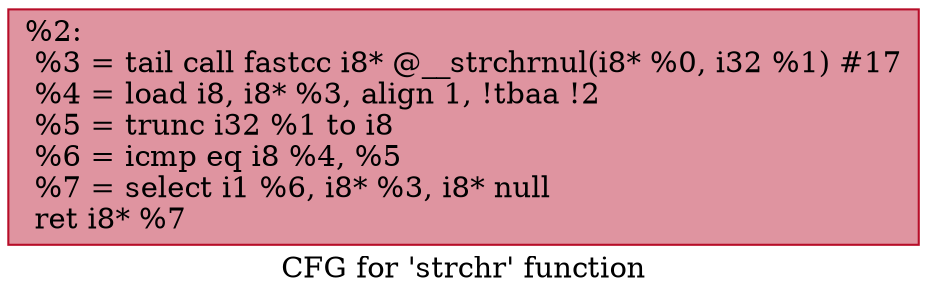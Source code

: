 digraph "CFG for 'strchr' function" {
	label="CFG for 'strchr' function";

	Node0x12759f0 [shape=record,color="#b70d28ff", style=filled, fillcolor="#b70d2870",label="{%2:\l  %3 = tail call fastcc i8* @__strchrnul(i8* %0, i32 %1) #17\l  %4 = load i8, i8* %3, align 1, !tbaa !2\l  %5 = trunc i32 %1 to i8\l  %6 = icmp eq i8 %4, %5\l  %7 = select i1 %6, i8* %3, i8* null\l  ret i8* %7\l}"];
}
